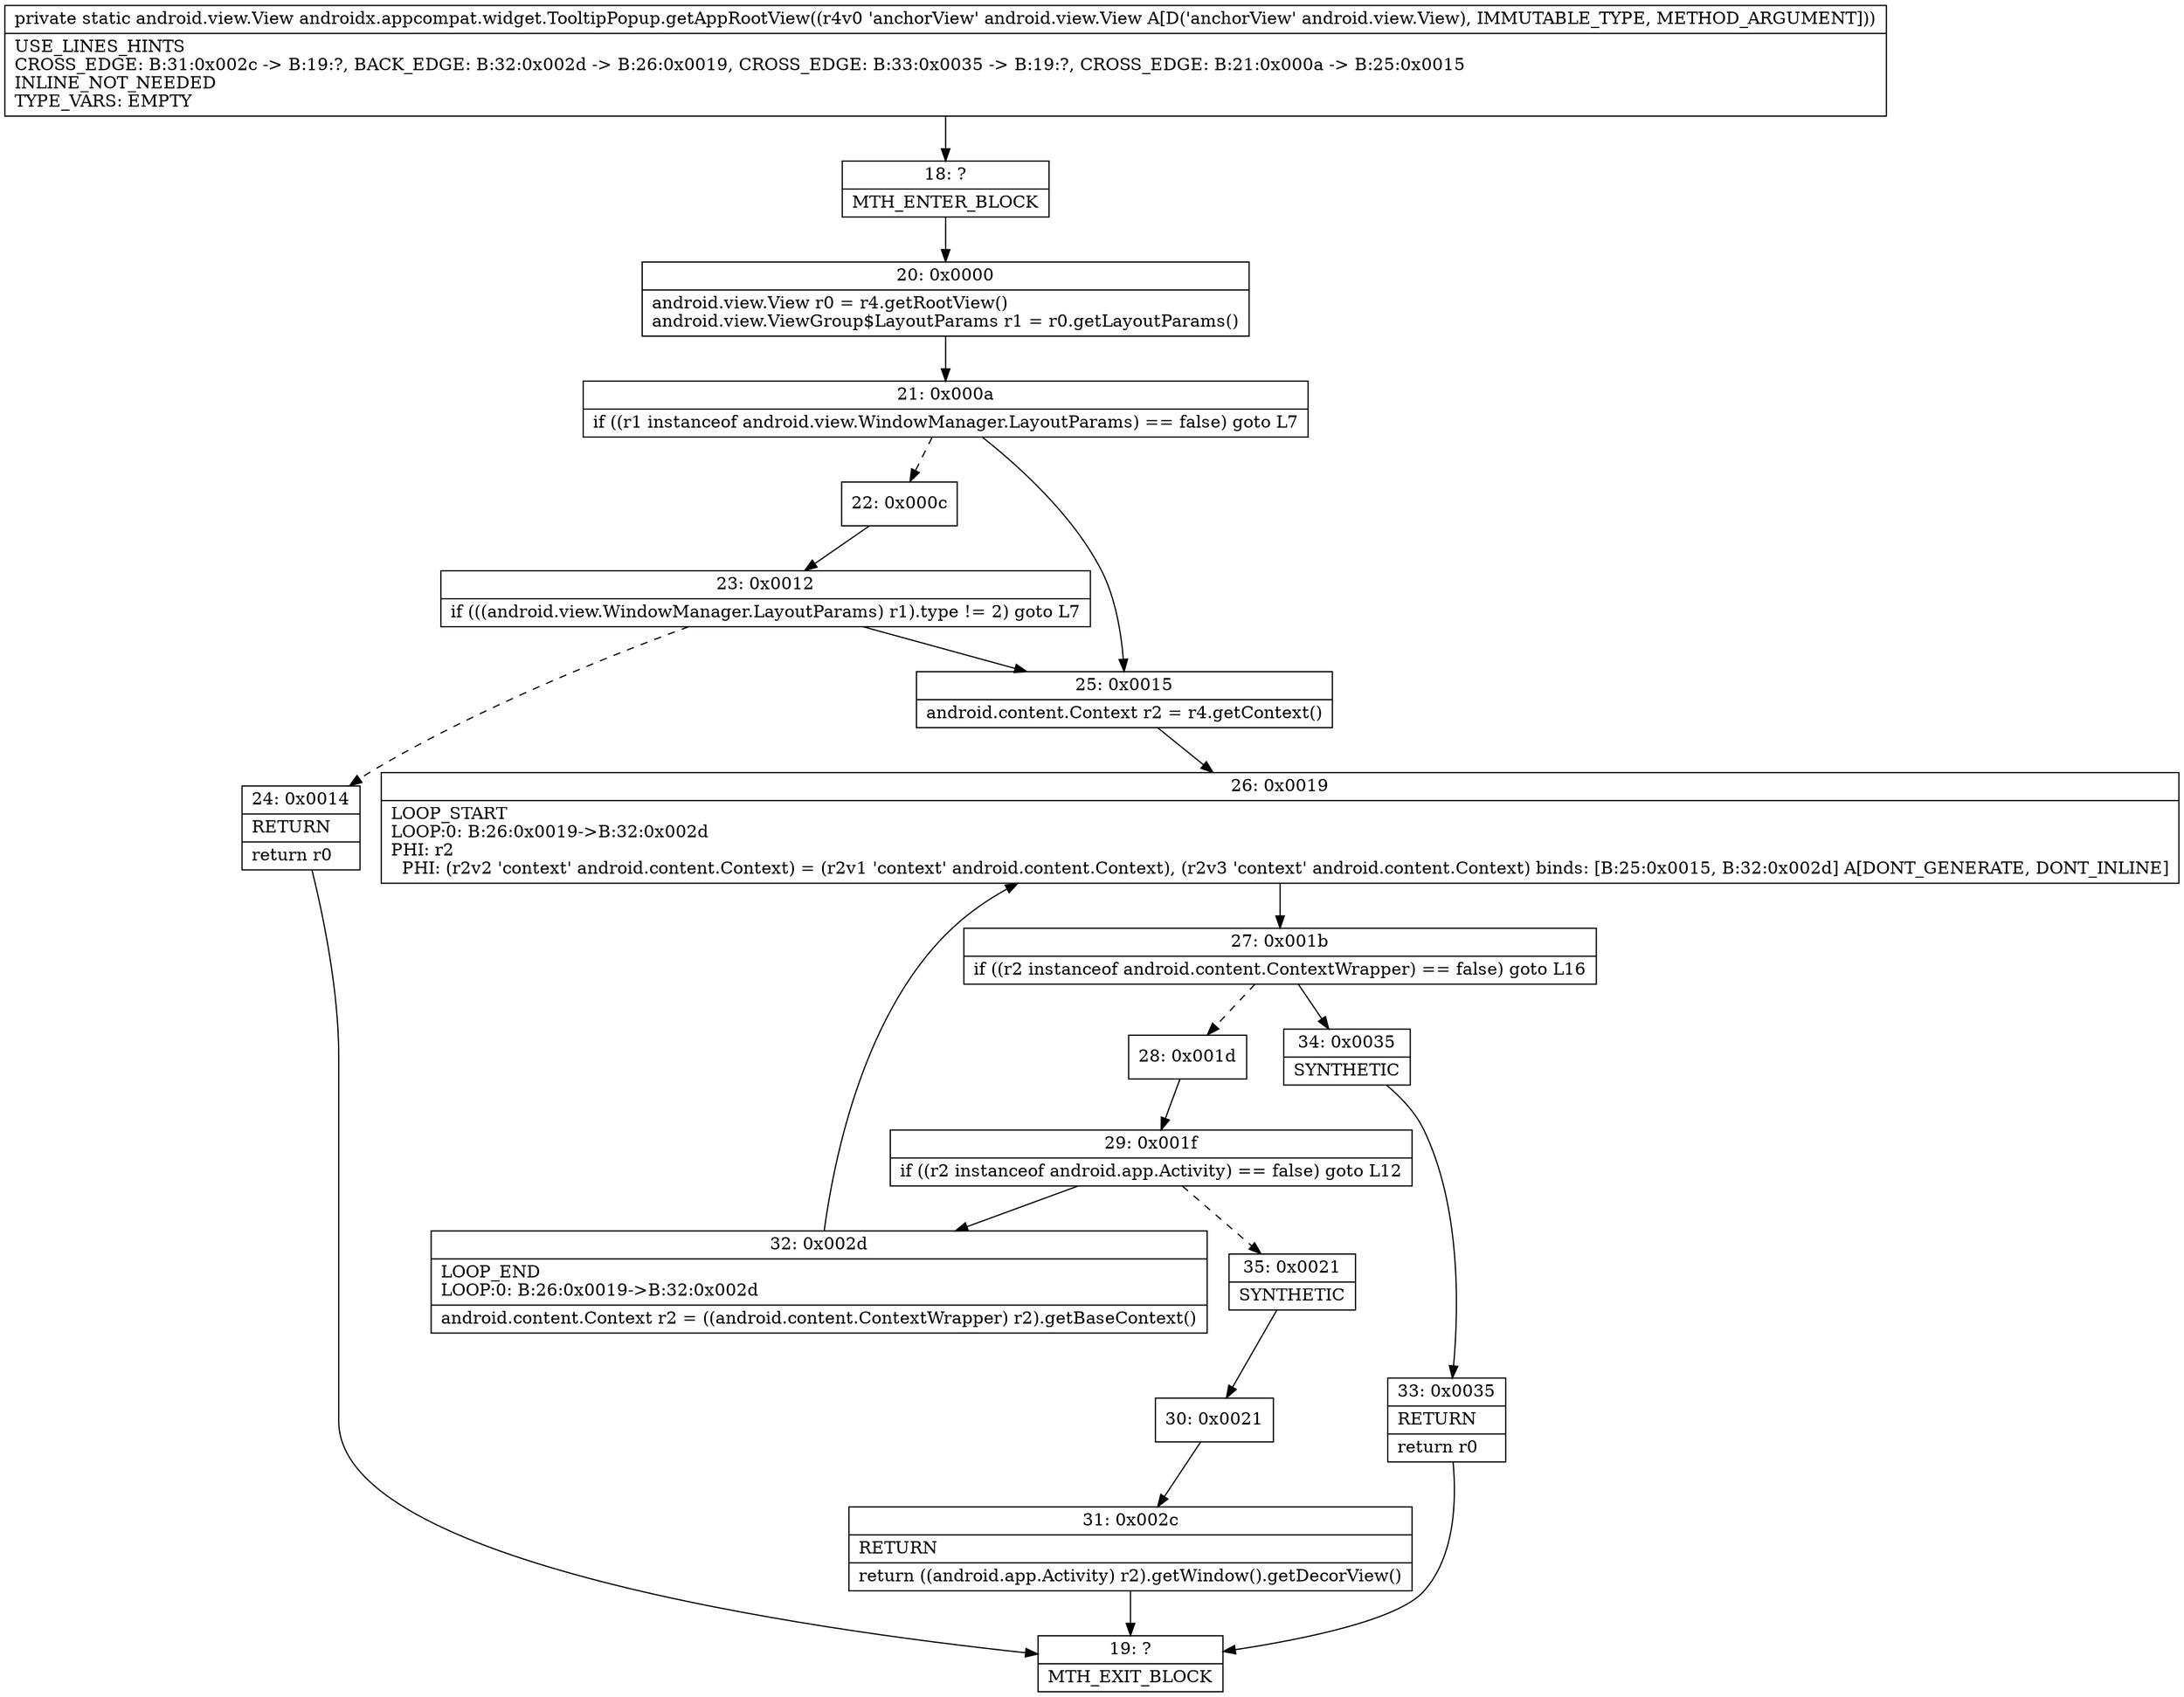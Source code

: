 digraph "CFG forandroidx.appcompat.widget.TooltipPopup.getAppRootView(Landroid\/view\/View;)Landroid\/view\/View;" {
Node_18 [shape=record,label="{18\:\ ?|MTH_ENTER_BLOCK\l}"];
Node_20 [shape=record,label="{20\:\ 0x0000|android.view.View r0 = r4.getRootView()\landroid.view.ViewGroup$LayoutParams r1 = r0.getLayoutParams()\l}"];
Node_21 [shape=record,label="{21\:\ 0x000a|if ((r1 instanceof android.view.WindowManager.LayoutParams) == false) goto L7\l}"];
Node_22 [shape=record,label="{22\:\ 0x000c}"];
Node_23 [shape=record,label="{23\:\ 0x0012|if (((android.view.WindowManager.LayoutParams) r1).type != 2) goto L7\l}"];
Node_24 [shape=record,label="{24\:\ 0x0014|RETURN\l|return r0\l}"];
Node_19 [shape=record,label="{19\:\ ?|MTH_EXIT_BLOCK\l}"];
Node_25 [shape=record,label="{25\:\ 0x0015|android.content.Context r2 = r4.getContext()\l}"];
Node_26 [shape=record,label="{26\:\ 0x0019|LOOP_START\lLOOP:0: B:26:0x0019\-\>B:32:0x002d\lPHI: r2 \l  PHI: (r2v2 'context' android.content.Context) = (r2v1 'context' android.content.Context), (r2v3 'context' android.content.Context) binds: [B:25:0x0015, B:32:0x002d] A[DONT_GENERATE, DONT_INLINE]\l}"];
Node_27 [shape=record,label="{27\:\ 0x001b|if ((r2 instanceof android.content.ContextWrapper) == false) goto L16\l}"];
Node_28 [shape=record,label="{28\:\ 0x001d}"];
Node_29 [shape=record,label="{29\:\ 0x001f|if ((r2 instanceof android.app.Activity) == false) goto L12\l}"];
Node_32 [shape=record,label="{32\:\ 0x002d|LOOP_END\lLOOP:0: B:26:0x0019\-\>B:32:0x002d\l|android.content.Context r2 = ((android.content.ContextWrapper) r2).getBaseContext()\l}"];
Node_35 [shape=record,label="{35\:\ 0x0021|SYNTHETIC\l}"];
Node_30 [shape=record,label="{30\:\ 0x0021}"];
Node_31 [shape=record,label="{31\:\ 0x002c|RETURN\l|return ((android.app.Activity) r2).getWindow().getDecorView()\l}"];
Node_34 [shape=record,label="{34\:\ 0x0035|SYNTHETIC\l}"];
Node_33 [shape=record,label="{33\:\ 0x0035|RETURN\l|return r0\l}"];
MethodNode[shape=record,label="{private static android.view.View androidx.appcompat.widget.TooltipPopup.getAppRootView((r4v0 'anchorView' android.view.View A[D('anchorView' android.view.View), IMMUTABLE_TYPE, METHOD_ARGUMENT]))  | USE_LINES_HINTS\lCROSS_EDGE: B:31:0x002c \-\> B:19:?, BACK_EDGE: B:32:0x002d \-\> B:26:0x0019, CROSS_EDGE: B:33:0x0035 \-\> B:19:?, CROSS_EDGE: B:21:0x000a \-\> B:25:0x0015\lINLINE_NOT_NEEDED\lTYPE_VARS: EMPTY\l}"];
MethodNode -> Node_18;Node_18 -> Node_20;
Node_20 -> Node_21;
Node_21 -> Node_22[style=dashed];
Node_21 -> Node_25;
Node_22 -> Node_23;
Node_23 -> Node_24[style=dashed];
Node_23 -> Node_25;
Node_24 -> Node_19;
Node_25 -> Node_26;
Node_26 -> Node_27;
Node_27 -> Node_28[style=dashed];
Node_27 -> Node_34;
Node_28 -> Node_29;
Node_29 -> Node_32;
Node_29 -> Node_35[style=dashed];
Node_32 -> Node_26;
Node_35 -> Node_30;
Node_30 -> Node_31;
Node_31 -> Node_19;
Node_34 -> Node_33;
Node_33 -> Node_19;
}

